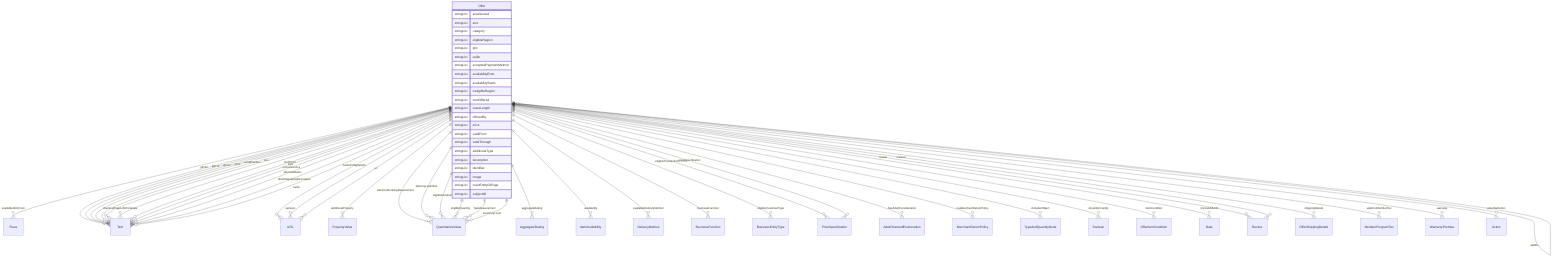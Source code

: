 erDiagram
Offer {
    stringList areaServed  
    stringList asin  
    stringList category  
    stringList eligibleRegion  
    stringList gtin  
    stringList seller  
    stringList acceptedPaymentMethod  
    stringList availabilityEnds  
    stringList availabilityStarts  
    stringList ineligibleRegion  
    stringList itemOffered  
    stringList leaseLength  
    stringList offeredBy  
    stringList price  
    stringList validFrom  
    stringList validThrough  
    stringList additionalType  
    stringList description  
    stringList identifier  
    stringList image  
    stringList mainEntityOfPage  
    stringList subjectOf  
}

Offer ||--}o Place : "availableAtOrFrom"
Offer ||--}o Text : "gtin12"
Offer ||--}o Text : "gtin13"
Offer ||--}o Text : "gtin14"
Offer ||--}o Text : "gtin8"
Offer ||--}o URL : "hasGS1DigitalLink"
Offer ||--}o Text : "serialNumber"
Offer ||--}o Text : "sku"
Offer ||--}o Offer : "addOn"
Offer ||--}o PropertyValue : "additionalProperty"
Offer ||--}o QuantitativeValue : "advanceBookingRequirement"
Offer ||--}o AggregateRating : "aggregateRating"
Offer ||--}o ItemAvailability : "availability"
Offer ||--}o DeliveryMethod : "availableDeliveryMethod"
Offer ||--}o BusinessFunction : "businessFunction"
Offer ||--}o Text : "checkoutPageURLTemplate"
Offer ||--}o QuantitativeValue : "deliveryLeadTime"
Offer ||--}o BusinessEntityType : "eligibleCustomerType"
Offer ||--}o QuantitativeValue : "eligibleDuration"
Offer ||--}o QuantitativeValue : "eligibleQuantity"
Offer ||--}o PriceSpecification : "eligibleTransactionVolume"
Offer ||--}o AdultOrientedEnumeration : "hasAdultConsideration"
Offer ||--}o QuantitativeValue : "hasMeasurement"
Offer ||--}o MerchantReturnPolicy : "hasMerchantReturnPolicy"
Offer ||--}o TypeAndQuantityNode : "includesObject"
Offer ||--}o QuantitativeValue : "inventoryLevel"
Offer ||--}o Boolean : "isFamilyFriendly"
Offer ||--}o OfferItemCondition : "itemCondition"
Offer ||--}o Text : "mobileUrl"
Offer ||--}o Text : "mpn"
Offer ||--}o Text : "priceCurrency"
Offer ||--}o PriceSpecification : "priceSpecification"
Offer ||--}o Date : "priceValidUntil"
Offer ||--}o Review : "review"
Offer ||--}o Review : "reviews"
Offer ||--}o OfferShippingDetails : "shippingDetails"
Offer ||--}o MemberProgramTier : "validForMemberTier"
Offer ||--}o WarrantyPromise : "warranty"
Offer ||--}o Text : "alternateName"
Offer ||--}o Text : "disambiguatingDescription"
Offer ||--}o Text : "name"
Offer ||--}o URL : "sameAs"
Offer ||--}o Action : "potentialAction"
Offer ||--}o URL : "url"